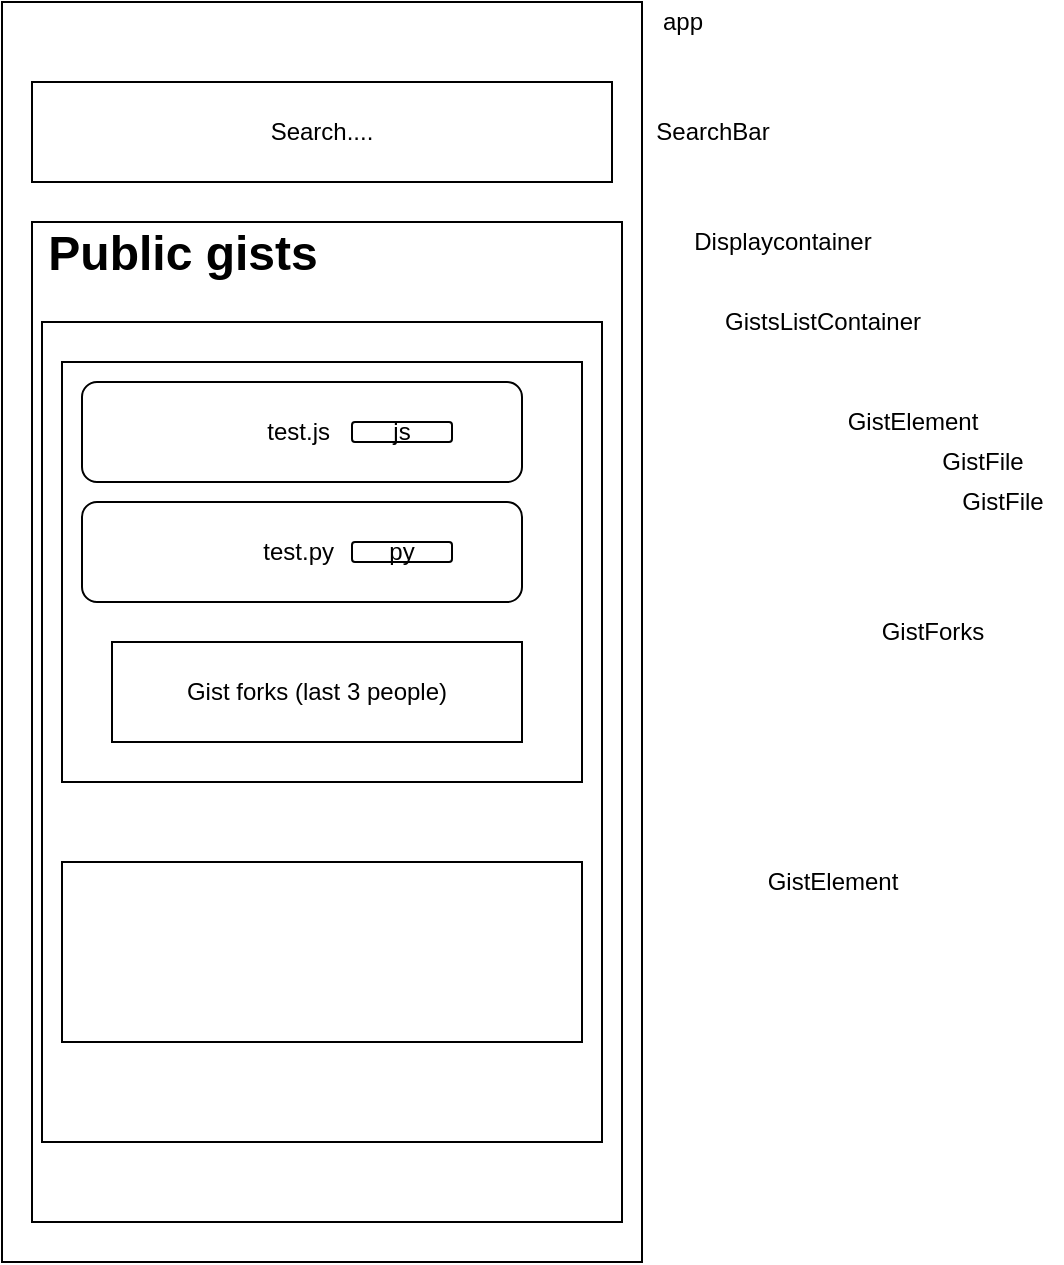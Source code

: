 <mxfile version="15.3.0" type="device"><diagram id="FbTuwgDLusZ90DaSmV_I" name="Page-1"><mxGraphModel dx="322" dy="411" grid="1" gridSize="10" guides="1" tooltips="1" connect="1" arrows="1" fold="1" page="1" pageScale="1" pageWidth="850" pageHeight="1100" math="0" shadow="0"><root><mxCell id="0"/><mxCell id="1" parent="0"/><mxCell id="ywlaI0sLyTXKUuZhpLvI-1" value="" style="rounded=0;whiteSpace=wrap;html=1;" vertex="1" parent="1"><mxGeometry x="250" y="60" width="320" height="630" as="geometry"/></mxCell><mxCell id="ywlaI0sLyTXKUuZhpLvI-2" value="app" style="text;html=1;align=center;verticalAlign=middle;resizable=0;points=[];autosize=1;strokeColor=none;fillColor=none;" vertex="1" parent="1"><mxGeometry x="570" y="60" width="40" height="20" as="geometry"/></mxCell><mxCell id="ywlaI0sLyTXKUuZhpLvI-3" value="Search...." style="rounded=0;whiteSpace=wrap;html=1;" vertex="1" parent="1"><mxGeometry x="265" y="100" width="290" height="50" as="geometry"/></mxCell><mxCell id="ywlaI0sLyTXKUuZhpLvI-4" value="SearchBar" style="text;html=1;align=center;verticalAlign=middle;resizable=0;points=[];autosize=1;strokeColor=none;fillColor=none;" vertex="1" parent="1"><mxGeometry x="570" y="115" width="70" height="20" as="geometry"/></mxCell><mxCell id="ywlaI0sLyTXKUuZhpLvI-5" value="" style="rounded=0;whiteSpace=wrap;html=1;align=left;" vertex="1" parent="1"><mxGeometry x="265" y="170" width="295" height="500" as="geometry"/></mxCell><mxCell id="ywlaI0sLyTXKUuZhpLvI-6" value="Displaycontainer" style="text;html=1;align=center;verticalAlign=middle;resizable=0;points=[];autosize=1;strokeColor=none;fillColor=none;" vertex="1" parent="1"><mxGeometry x="590" y="170" width="100" height="20" as="geometry"/></mxCell><mxCell id="ywlaI0sLyTXKUuZhpLvI-7" value="&lt;h1 style=&quot;font-family: , &amp;#34;blinkmacsystemfont&amp;#34; , &amp;#34;segoe ui&amp;#34; , &amp;#34;roboto&amp;#34; , &amp;#34;oxygen&amp;#34; , &amp;#34;ubuntu&amp;#34; , &amp;#34;cantarell&amp;#34; , &amp;#34;fira sans&amp;#34; , &amp;#34;droid sans&amp;#34; , &amp;#34;helvetica neue&amp;#34; , sans-serif&quot;&gt;&lt;font style=&quot;font-size: 24px&quot;&gt;Public gists&lt;/font&gt;&lt;/h1&gt;&lt;div style=&quot;font-size: 24px&quot;&gt;&lt;br&gt;&lt;/div&gt;&lt;div style=&quot;font-family: , &amp;#34;blinkmacsystemfont&amp;#34; , &amp;#34;segoe ui&amp;#34; , &amp;#34;roboto&amp;#34; , &amp;#34;oxygen&amp;#34; , &amp;#34;ubuntu&amp;#34; , &amp;#34;cantarell&amp;#34; , &amp;#34;fira sans&amp;#34; , &amp;#34;droid sans&amp;#34; , &amp;#34;helvetica neue&amp;#34; , sans-serif ; font-size: medium&quot;&gt;&lt;div&gt;&lt;/div&gt;&lt;/div&gt;" style="text;html=1;align=center;verticalAlign=middle;resizable=0;points=[];autosize=1;strokeColor=none;fillColor=none;" vertex="1" parent="1"><mxGeometry x="265" y="170" width="150" height="60" as="geometry"/></mxCell><mxCell id="ywlaI0sLyTXKUuZhpLvI-8" value="" style="rounded=0;whiteSpace=wrap;html=1;" vertex="1" parent="1"><mxGeometry x="270" y="220" width="280" height="410" as="geometry"/></mxCell><mxCell id="ywlaI0sLyTXKUuZhpLvI-9" value="GistsListContainer" style="text;html=1;align=center;verticalAlign=middle;resizable=0;points=[];autosize=1;strokeColor=none;fillColor=none;" vertex="1" parent="1"><mxGeometry x="605" y="210" width="110" height="20" as="geometry"/></mxCell><mxCell id="ywlaI0sLyTXKUuZhpLvI-10" value="" style="rounded=0;whiteSpace=wrap;html=1;" vertex="1" parent="1"><mxGeometry x="280" y="240" width="260" height="210" as="geometry"/></mxCell><mxCell id="ywlaI0sLyTXKUuZhpLvI-11" value="" style="rounded=0;whiteSpace=wrap;html=1;" vertex="1" parent="1"><mxGeometry x="280" y="490" width="260" height="90" as="geometry"/></mxCell><mxCell id="ywlaI0sLyTXKUuZhpLvI-13" value="GistElement" style="text;html=1;align=center;verticalAlign=middle;resizable=0;points=[];autosize=1;strokeColor=none;fillColor=none;" vertex="1" parent="1"><mxGeometry x="625" y="490" width="80" height="20" as="geometry"/></mxCell><mxCell id="ywlaI0sLyTXKUuZhpLvI-16" value="test.js&amp;nbsp;" style="rounded=1;whiteSpace=wrap;html=1;" vertex="1" parent="1"><mxGeometry x="290" y="250" width="220" height="50" as="geometry"/></mxCell><mxCell id="ywlaI0sLyTXKUuZhpLvI-17" value="js" style="rounded=1;whiteSpace=wrap;html=1;" vertex="1" parent="1"><mxGeometry x="425" y="270" width="50" height="10" as="geometry"/></mxCell><mxCell id="ywlaI0sLyTXKUuZhpLvI-18" value="test.py&amp;nbsp;" style="rounded=1;whiteSpace=wrap;html=1;" vertex="1" parent="1"><mxGeometry x="290" y="310" width="220" height="50" as="geometry"/></mxCell><mxCell id="ywlaI0sLyTXKUuZhpLvI-20" value="py" style="rounded=1;whiteSpace=wrap;html=1;" vertex="1" parent="1"><mxGeometry x="425" y="330" width="50" height="10" as="geometry"/></mxCell><mxCell id="ywlaI0sLyTXKUuZhpLvI-23" value="GistFile" style="text;html=1;align=center;verticalAlign=middle;resizable=0;points=[];autosize=1;strokeColor=none;fillColor=none;" vertex="1" parent="1"><mxGeometry x="710" y="280" width="60" height="20" as="geometry"/></mxCell><mxCell id="ywlaI0sLyTXKUuZhpLvI-24" value="GistFile" style="text;html=1;align=center;verticalAlign=middle;resizable=0;points=[];autosize=1;strokeColor=none;fillColor=none;" vertex="1" parent="1"><mxGeometry x="720" y="300" width="60" height="20" as="geometry"/></mxCell><mxCell id="ywlaI0sLyTXKUuZhpLvI-25" value="GistForks" style="text;html=1;align=center;verticalAlign=middle;resizable=0;points=[];autosize=1;strokeColor=none;fillColor=none;" vertex="1" parent="1"><mxGeometry x="680" y="365" width="70" height="20" as="geometry"/></mxCell><mxCell id="ywlaI0sLyTXKUuZhpLvI-26" value="GistElement" style="text;html=1;align=center;verticalAlign=middle;resizable=0;points=[];autosize=1;strokeColor=none;fillColor=none;" vertex="1" parent="1"><mxGeometry x="665" y="260" width="80" height="20" as="geometry"/></mxCell><mxCell id="ywlaI0sLyTXKUuZhpLvI-28" value="Gist forks (last 3 people)" style="rounded=0;whiteSpace=wrap;html=1;" vertex="1" parent="1"><mxGeometry x="305" y="380" width="205" height="50" as="geometry"/></mxCell></root></mxGraphModel></diagram></mxfile>